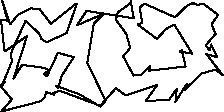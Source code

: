 unitsize(0.001cm);
// 29092.7
draw((1357,1905)--(1183,1391));
draw((1183,1391)--(826,1226));
draw((826,1226)--(737,1285));
draw((737,1285)--(693,1383));
draw((693,1383)--(457,1607));
draw((457,1607)--(234,1118));
draw((234,1118)--(192,1004));
draw((192,1004)--(219,898));
draw((219,898)--(40,462));
draw((40,462)--(99,536));
draw((99,536)--(14,454));
draw((14,454)--(213,220));
draw((213,220)--(29,6));
draw((29,6)--(721,186));
draw((721,186)--(805,272));
draw((805,272)--(812,351));
draw((812,351)--(960,303));
draw((960,303)--(913,317));
draw((913,317)--(1058,372));
draw((1058,372)--(1774,107));
draw((1774,107)--(2049,417));
draw((2049,417)--(2221,291));
draw((2221,291)--(2781,478));
draw((2781,478)--(2576,189));
draw((2576,189)--(2990,214));
draw((2990,214)--(3124,408));
draw((3124,408)--(3099,173));
draw((3099,173)--(3297,491));
draw((3297,491)--(3249,378));
draw((3249,378)--(3564,676));
draw((3564,676)--(3806,746));
draw((3806,746)--(3939,640));
draw((3939,640)--(3646,1018));
draw((3646,1018)--(3835,963));
draw((3835,963)--(3729,1188));
draw((3729,1188)--(3704,1082));
draw((3704,1082)--(3635,1174));
draw((3635,1174)--(3808,1375));
draw((3808,1375)--(3736,1542));
draw((3736,1542)--(3853,1712));
draw((3853,1712)--(3586,1909));
draw((3586,1909)--(3499,1885));
draw((3499,1885)--(3409,1917));
draw((3409,1917)--(3314,1881));
draw((3314,1881)--(3092,1668));
draw((3092,1668)--(2552,1909));
draw((2552,1909)--(2469,1838));
draw((2469,1838)--(2513,1572));
draw((2513,1572)--(2433,1538));
draw((2433,1538)--(2687,1353));
draw((2687,1353)--(2773,1286));
draw((2773,1286)--(2933,1459));
draw((2933,1459)--(3078,1541));
draw((3078,1541)--(3394,1028));
draw((3394,1028)--(3174,1064));
draw((3174,1064)--(3213,1085));
draw((3213,1085)--(3278,799));
draw((3278,799)--(2636,727));
draw((2636,727)--(2650,802));
draw((2650,802)--(2499,658));
draw((2499,658)--(2361,640));
draw((2361,640)--(2178,978));
draw((2178,978)--(2302,1127));
draw((2302,1127)--(2232,1374));
draw((2232,1374)--(2048,1628));
draw((2048,1628)--(2082,1753));
draw((2082,1753)--(2318,1925));
draw((2318,1925)--(2312,1949));
draw((2312,1949)--(2365,1649));
draw((2365,1649)--(1533,1780));
draw((1533,1780)--(1362,1526));
draw((1362,1526)--(1838,1732));
draw((1838,1732)--(1660,1556));
draw((1660,1556)--(1544,863));
draw((1544,863)--(1868,197));
draw((1868,197)--(1779,90));
draw((1779,90)--(1410,307));
draw((1410,307)--(1000,457));
draw((1000,457)--(1031,428));
draw((1031,428)--(1097,643));
draw((1097,643)--(1307,964));
draw((1307,964)--(1027,1041));
draw((1027,1041)--(834,629));
draw((834,629)--(781,671));
draw((781,671)--(868,731));
draw((868,731)--(779,777));
draw((779,777)--(396,828));
draw((396,828)--(242,584));
draw((242,584)--(482,1337));
draw((482,1337)--(86,1065));
draw((86,1065)--(22,1617));
draw((22,1617)--(138,1610));
draw((138,1610)--(43,1957));
draw((43,1957)--(185,1542));
draw((185,1542)--(323,1714));
draw((323,1714)--(554,1825));
draw((554,1825)--(705,1812));
draw((705,1812)--(901,1552));
draw((901,1552)--(1327,1893));
draw((1327,1893)--(1357,1905));
